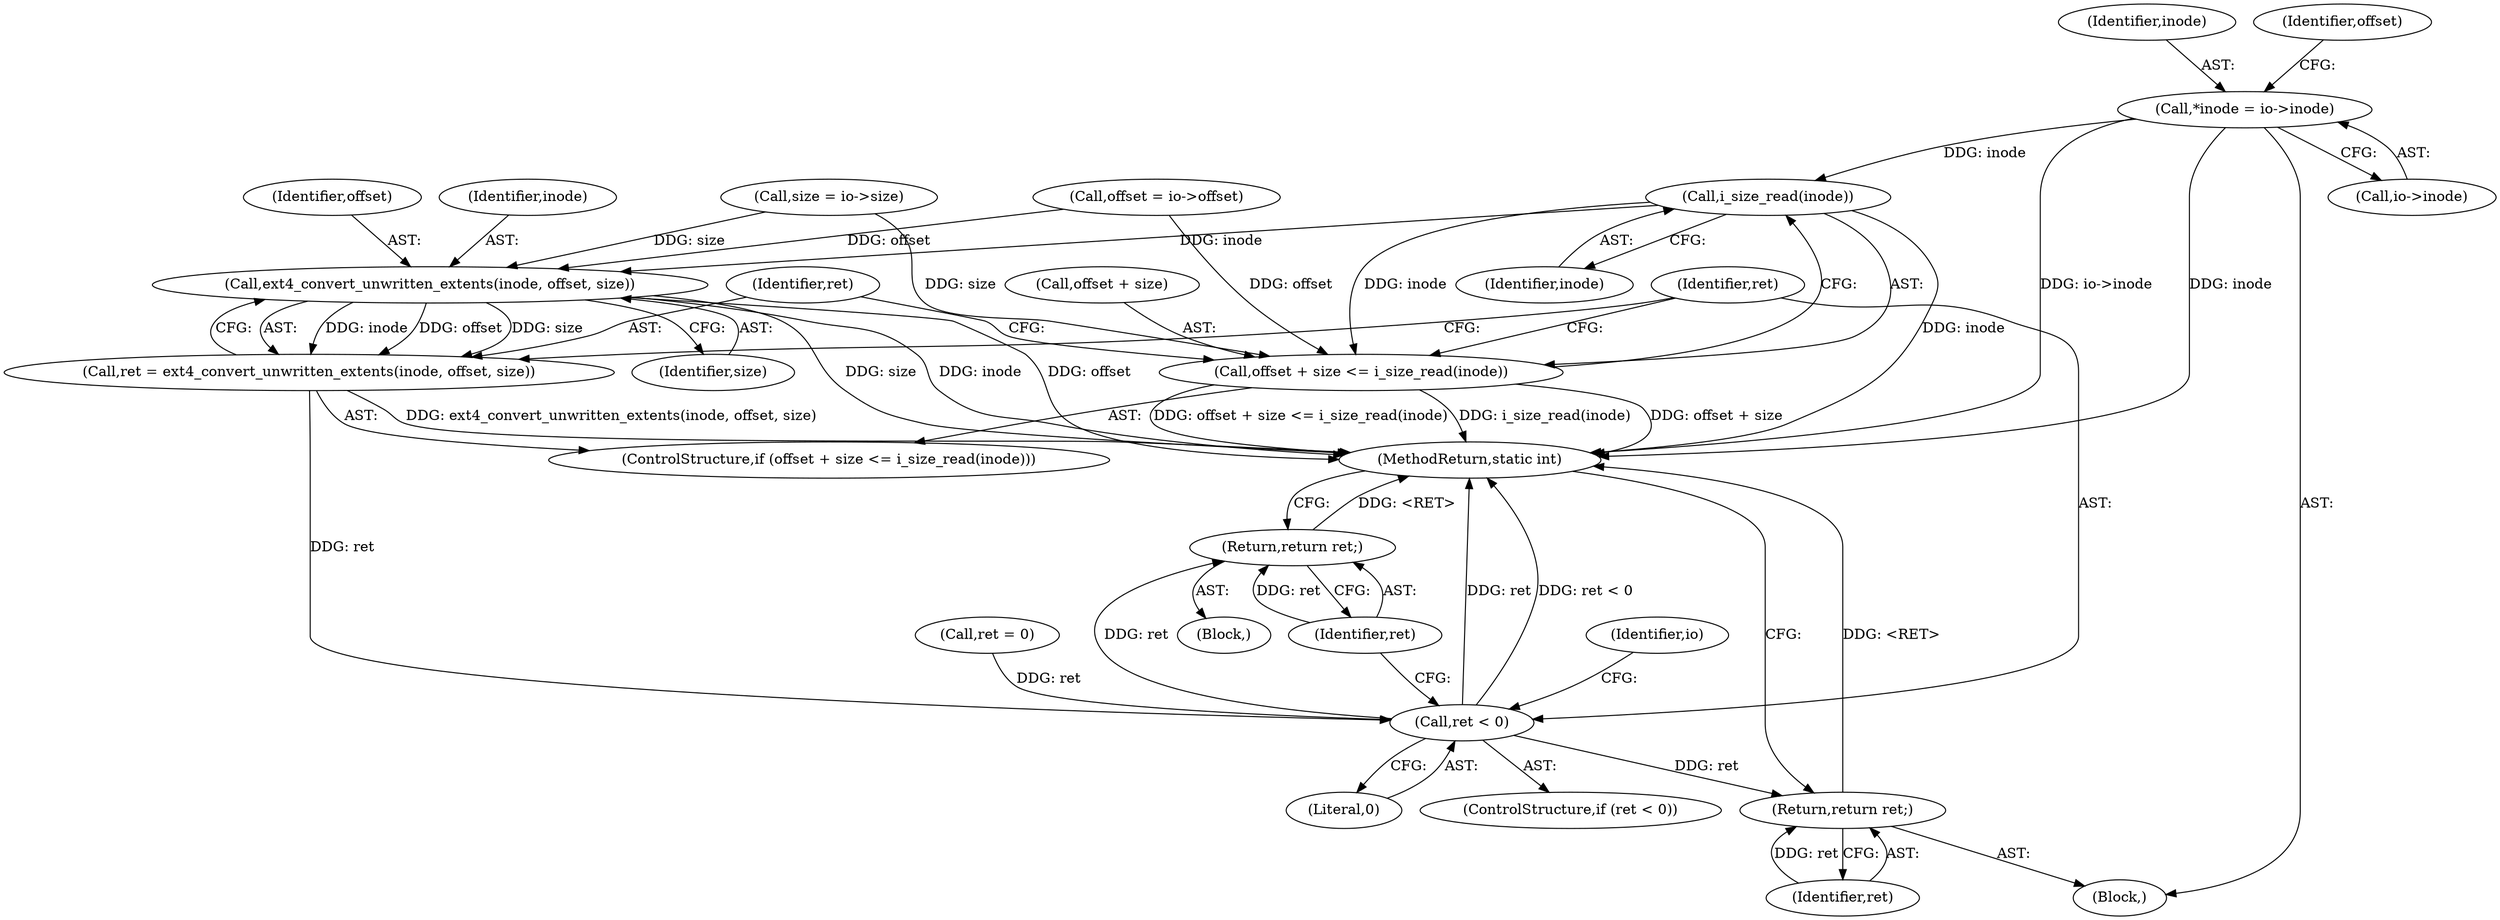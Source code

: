 digraph "1_linux_744692dc059845b2a3022119871846e74d4f6e11_4@API" {
"1000163" [label="(Call,i_size_read(inode))"];
"1000105" [label="(Call,*inode = io->inode)"];
"1000159" [label="(Call,offset + size <= i_size_read(inode))"];
"1000167" [label="(Call,ext4_convert_unwritten_extents(inode, offset, size))"];
"1000165" [label="(Call,ret = ext4_convert_unwritten_extents(inode, offset, size))"];
"1000172" [label="(Call,ret < 0)"];
"1000176" [label="(Return,return ret;)"];
"1000183" [label="(Return,return ret;)"];
"1000183" [label="(Return,return ret;)"];
"1000170" [label="(Identifier,size)"];
"1000175" [label="(Block,)"];
"1000111" [label="(Call,offset = io->offset)"];
"1000158" [label="(ControlStructure,if (offset + size <= i_size_read(inode)))"];
"1000165" [label="(Call,ret = ext4_convert_unwritten_extents(inode, offset, size))"];
"1000163" [label="(Call,i_size_read(inode))"];
"1000169" [label="(Identifier,offset)"];
"1000160" [label="(Call,offset + size)"];
"1000106" [label="(Identifier,inode)"];
"1000172" [label="(Call,ret < 0)"];
"1000159" [label="(Call,offset + size <= i_size_read(inode))"];
"1000105" [label="(Call,*inode = io->inode)"];
"1000167" [label="(Call,ext4_convert_unwritten_extents(inode, offset, size))"];
"1000103" [label="(Block,)"];
"1000180" [label="(Identifier,io)"];
"1000171" [label="(ControlStructure,if (ret < 0))"];
"1000173" [label="(Identifier,ret)"];
"1000185" [label="(MethodReturn,static int)"];
"1000117" [label="(Call,size = io->size)"];
"1000174" [label="(Literal,0)"];
"1000176" [label="(Return,return ret;)"];
"1000168" [label="(Identifier,inode)"];
"1000166" [label="(Identifier,ret)"];
"1000123" [label="(Call,ret = 0)"];
"1000107" [label="(Call,io->inode)"];
"1000184" [label="(Identifier,ret)"];
"1000177" [label="(Identifier,ret)"];
"1000164" [label="(Identifier,inode)"];
"1000112" [label="(Identifier,offset)"];
"1000163" -> "1000159"  [label="AST: "];
"1000163" -> "1000164"  [label="CFG: "];
"1000164" -> "1000163"  [label="AST: "];
"1000159" -> "1000163"  [label="CFG: "];
"1000163" -> "1000185"  [label="DDG: inode"];
"1000163" -> "1000159"  [label="DDG: inode"];
"1000105" -> "1000163"  [label="DDG: inode"];
"1000163" -> "1000167"  [label="DDG: inode"];
"1000105" -> "1000103"  [label="AST: "];
"1000105" -> "1000107"  [label="CFG: "];
"1000106" -> "1000105"  [label="AST: "];
"1000107" -> "1000105"  [label="AST: "];
"1000112" -> "1000105"  [label="CFG: "];
"1000105" -> "1000185"  [label="DDG: io->inode"];
"1000105" -> "1000185"  [label="DDG: inode"];
"1000159" -> "1000158"  [label="AST: "];
"1000160" -> "1000159"  [label="AST: "];
"1000166" -> "1000159"  [label="CFG: "];
"1000173" -> "1000159"  [label="CFG: "];
"1000159" -> "1000185"  [label="DDG: offset + size"];
"1000159" -> "1000185"  [label="DDG: offset + size <= i_size_read(inode)"];
"1000159" -> "1000185"  [label="DDG: i_size_read(inode)"];
"1000111" -> "1000159"  [label="DDG: offset"];
"1000117" -> "1000159"  [label="DDG: size"];
"1000167" -> "1000165"  [label="AST: "];
"1000167" -> "1000170"  [label="CFG: "];
"1000168" -> "1000167"  [label="AST: "];
"1000169" -> "1000167"  [label="AST: "];
"1000170" -> "1000167"  [label="AST: "];
"1000165" -> "1000167"  [label="CFG: "];
"1000167" -> "1000185"  [label="DDG: offset"];
"1000167" -> "1000185"  [label="DDG: size"];
"1000167" -> "1000185"  [label="DDG: inode"];
"1000167" -> "1000165"  [label="DDG: inode"];
"1000167" -> "1000165"  [label="DDG: offset"];
"1000167" -> "1000165"  [label="DDG: size"];
"1000111" -> "1000167"  [label="DDG: offset"];
"1000117" -> "1000167"  [label="DDG: size"];
"1000165" -> "1000158"  [label="AST: "];
"1000166" -> "1000165"  [label="AST: "];
"1000173" -> "1000165"  [label="CFG: "];
"1000165" -> "1000185"  [label="DDG: ext4_convert_unwritten_extents(inode, offset, size)"];
"1000165" -> "1000172"  [label="DDG: ret"];
"1000172" -> "1000171"  [label="AST: "];
"1000172" -> "1000174"  [label="CFG: "];
"1000173" -> "1000172"  [label="AST: "];
"1000174" -> "1000172"  [label="AST: "];
"1000177" -> "1000172"  [label="CFG: "];
"1000180" -> "1000172"  [label="CFG: "];
"1000172" -> "1000185"  [label="DDG: ret < 0"];
"1000172" -> "1000185"  [label="DDG: ret"];
"1000123" -> "1000172"  [label="DDG: ret"];
"1000172" -> "1000176"  [label="DDG: ret"];
"1000172" -> "1000183"  [label="DDG: ret"];
"1000176" -> "1000175"  [label="AST: "];
"1000176" -> "1000177"  [label="CFG: "];
"1000177" -> "1000176"  [label="AST: "];
"1000185" -> "1000176"  [label="CFG: "];
"1000176" -> "1000185"  [label="DDG: <RET>"];
"1000177" -> "1000176"  [label="DDG: ret"];
"1000183" -> "1000103"  [label="AST: "];
"1000183" -> "1000184"  [label="CFG: "];
"1000184" -> "1000183"  [label="AST: "];
"1000185" -> "1000183"  [label="CFG: "];
"1000183" -> "1000185"  [label="DDG: <RET>"];
"1000184" -> "1000183"  [label="DDG: ret"];
}
